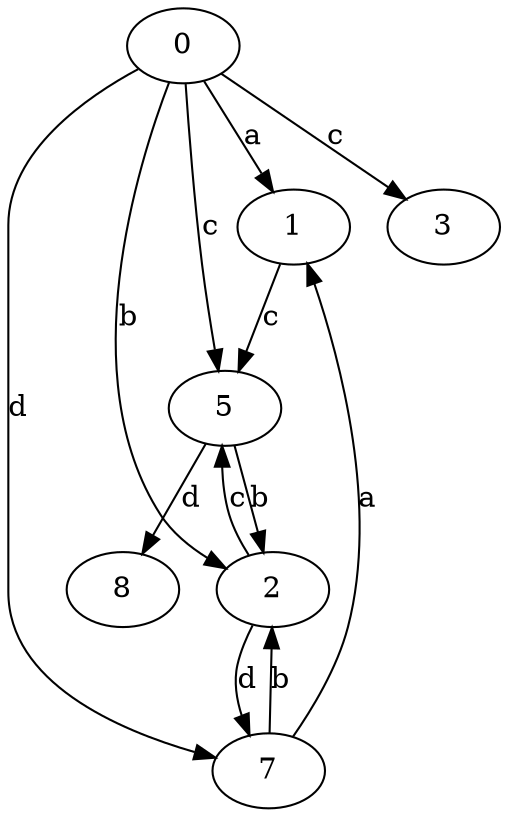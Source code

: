 strict digraph  {
0;
1;
2;
3;
5;
7;
8;
0 -> 1  [label=a];
0 -> 2  [label=b];
0 -> 3  [label=c];
0 -> 5  [label=c];
0 -> 7  [label=d];
1 -> 5  [label=c];
2 -> 5  [label=c];
2 -> 7  [label=d];
5 -> 2  [label=b];
5 -> 8  [label=d];
7 -> 1  [label=a];
7 -> 2  [label=b];
}
